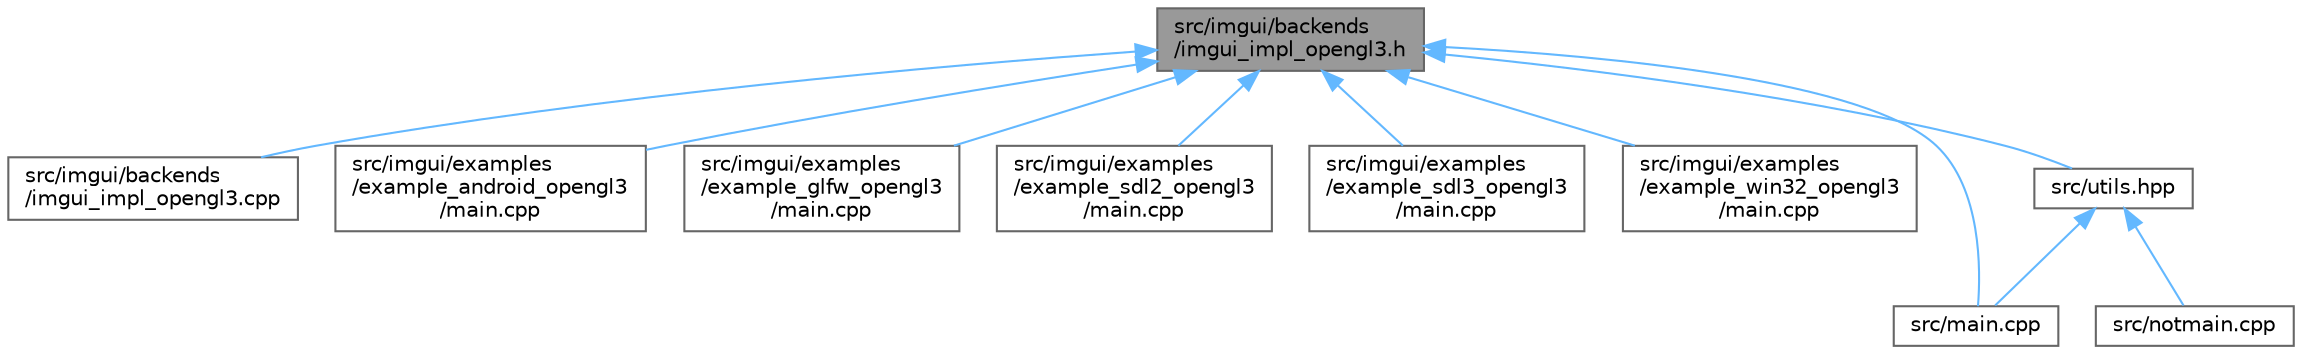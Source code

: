 digraph "src/imgui/backends/imgui_impl_opengl3.h"
{
 // LATEX_PDF_SIZE
  bgcolor="transparent";
  edge [fontname=Helvetica,fontsize=10,labelfontname=Helvetica,labelfontsize=10];
  node [fontname=Helvetica,fontsize=10,shape=box,height=0.2,width=0.4];
  Node1 [id="Node000001",label="src/imgui/backends\l/imgui_impl_opengl3.h",height=0.2,width=0.4,color="gray40", fillcolor="grey60", style="filled", fontcolor="black",tooltip=" "];
  Node1 -> Node2 [id="edge11_Node000001_Node000002",dir="back",color="steelblue1",style="solid",tooltip=" "];
  Node2 [id="Node000002",label="src/imgui/backends\l/imgui_impl_opengl3.cpp",height=0.2,width=0.4,color="grey40", fillcolor="white", style="filled",URL="$imgui__impl__opengl3_8cpp.html",tooltip=" "];
  Node1 -> Node3 [id="edge12_Node000001_Node000003",dir="back",color="steelblue1",style="solid",tooltip=" "];
  Node3 [id="Node000003",label="src/imgui/examples\l/example_android_opengl3\l/main.cpp",height=0.2,width=0.4,color="grey40", fillcolor="white", style="filled",URL="$imgui_2examples_2example__android__opengl3_2main_8cpp.html",tooltip=" "];
  Node1 -> Node4 [id="edge13_Node000001_Node000004",dir="back",color="steelblue1",style="solid",tooltip=" "];
  Node4 [id="Node000004",label="src/imgui/examples\l/example_glfw_opengl3\l/main.cpp",height=0.2,width=0.4,color="grey40", fillcolor="white", style="filled",URL="$imgui_2examples_2example__glfw__opengl3_2main_8cpp.html",tooltip=" "];
  Node1 -> Node5 [id="edge14_Node000001_Node000005",dir="back",color="steelblue1",style="solid",tooltip=" "];
  Node5 [id="Node000005",label="src/imgui/examples\l/example_sdl2_opengl3\l/main.cpp",height=0.2,width=0.4,color="grey40", fillcolor="white", style="filled",URL="$imgui_2examples_2example__sdl2__opengl3_2main_8cpp.html",tooltip=" "];
  Node1 -> Node6 [id="edge15_Node000001_Node000006",dir="back",color="steelblue1",style="solid",tooltip=" "];
  Node6 [id="Node000006",label="src/imgui/examples\l/example_sdl3_opengl3\l/main.cpp",height=0.2,width=0.4,color="grey40", fillcolor="white", style="filled",URL="$imgui_2examples_2example__sdl3__opengl3_2main_8cpp.html",tooltip=" "];
  Node1 -> Node7 [id="edge16_Node000001_Node000007",dir="back",color="steelblue1",style="solid",tooltip=" "];
  Node7 [id="Node000007",label="src/imgui/examples\l/example_win32_opengl3\l/main.cpp",height=0.2,width=0.4,color="grey40", fillcolor="white", style="filled",URL="$imgui_2examples_2example__win32__opengl3_2main_8cpp.html",tooltip=" "];
  Node1 -> Node8 [id="edge17_Node000001_Node000008",dir="back",color="steelblue1",style="solid",tooltip=" "];
  Node8 [id="Node000008",label="src/main.cpp",height=0.2,width=0.4,color="grey40", fillcolor="white", style="filled",URL="$main_8cpp.html",tooltip=" "];
  Node1 -> Node9 [id="edge18_Node000001_Node000009",dir="back",color="steelblue1",style="solid",tooltip=" "];
  Node9 [id="Node000009",label="src/utils.hpp",height=0.2,width=0.4,color="grey40", fillcolor="white", style="filled",URL="$utils_8hpp.html",tooltip=" "];
  Node9 -> Node8 [id="edge19_Node000009_Node000008",dir="back",color="steelblue1",style="solid",tooltip=" "];
  Node9 -> Node10 [id="edge20_Node000009_Node000010",dir="back",color="steelblue1",style="solid",tooltip=" "];
  Node10 [id="Node000010",label="src/notmain.cpp",height=0.2,width=0.4,color="grey40", fillcolor="white", style="filled",URL="$notmain_8cpp.html",tooltip=" "];
}
